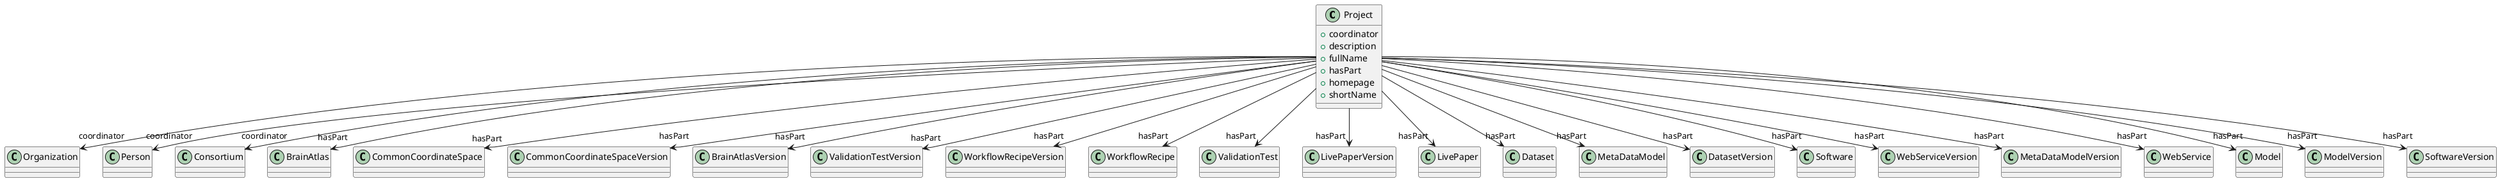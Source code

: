 @startuml
class Project {
+coordinator
+description
+fullName
+hasPart
+homepage
+shortName

}
Project -d-> "coordinator" Organization
Project -d-> "coordinator" Person
Project -d-> "coordinator" Consortium
Project -d-> "hasPart" BrainAtlas
Project -d-> "hasPart" CommonCoordinateSpace
Project -d-> "hasPart" CommonCoordinateSpaceVersion
Project -d-> "hasPart" BrainAtlasVersion
Project -d-> "hasPart" ValidationTestVersion
Project -d-> "hasPart" WorkflowRecipeVersion
Project -d-> "hasPart" WorkflowRecipe
Project -d-> "hasPart" ValidationTest
Project -d-> "hasPart" LivePaperVersion
Project -d-> "hasPart" LivePaper
Project -d-> "hasPart" Dataset
Project -d-> "hasPart" MetaDataModel
Project -d-> "hasPart" DatasetVersion
Project -d-> "hasPart" Software
Project -d-> "hasPart" WebServiceVersion
Project -d-> "hasPart" MetaDataModelVersion
Project -d-> "hasPart" WebService
Project -d-> "hasPart" Model
Project -d-> "hasPart" ModelVersion
Project -d-> "hasPart" SoftwareVersion

@enduml